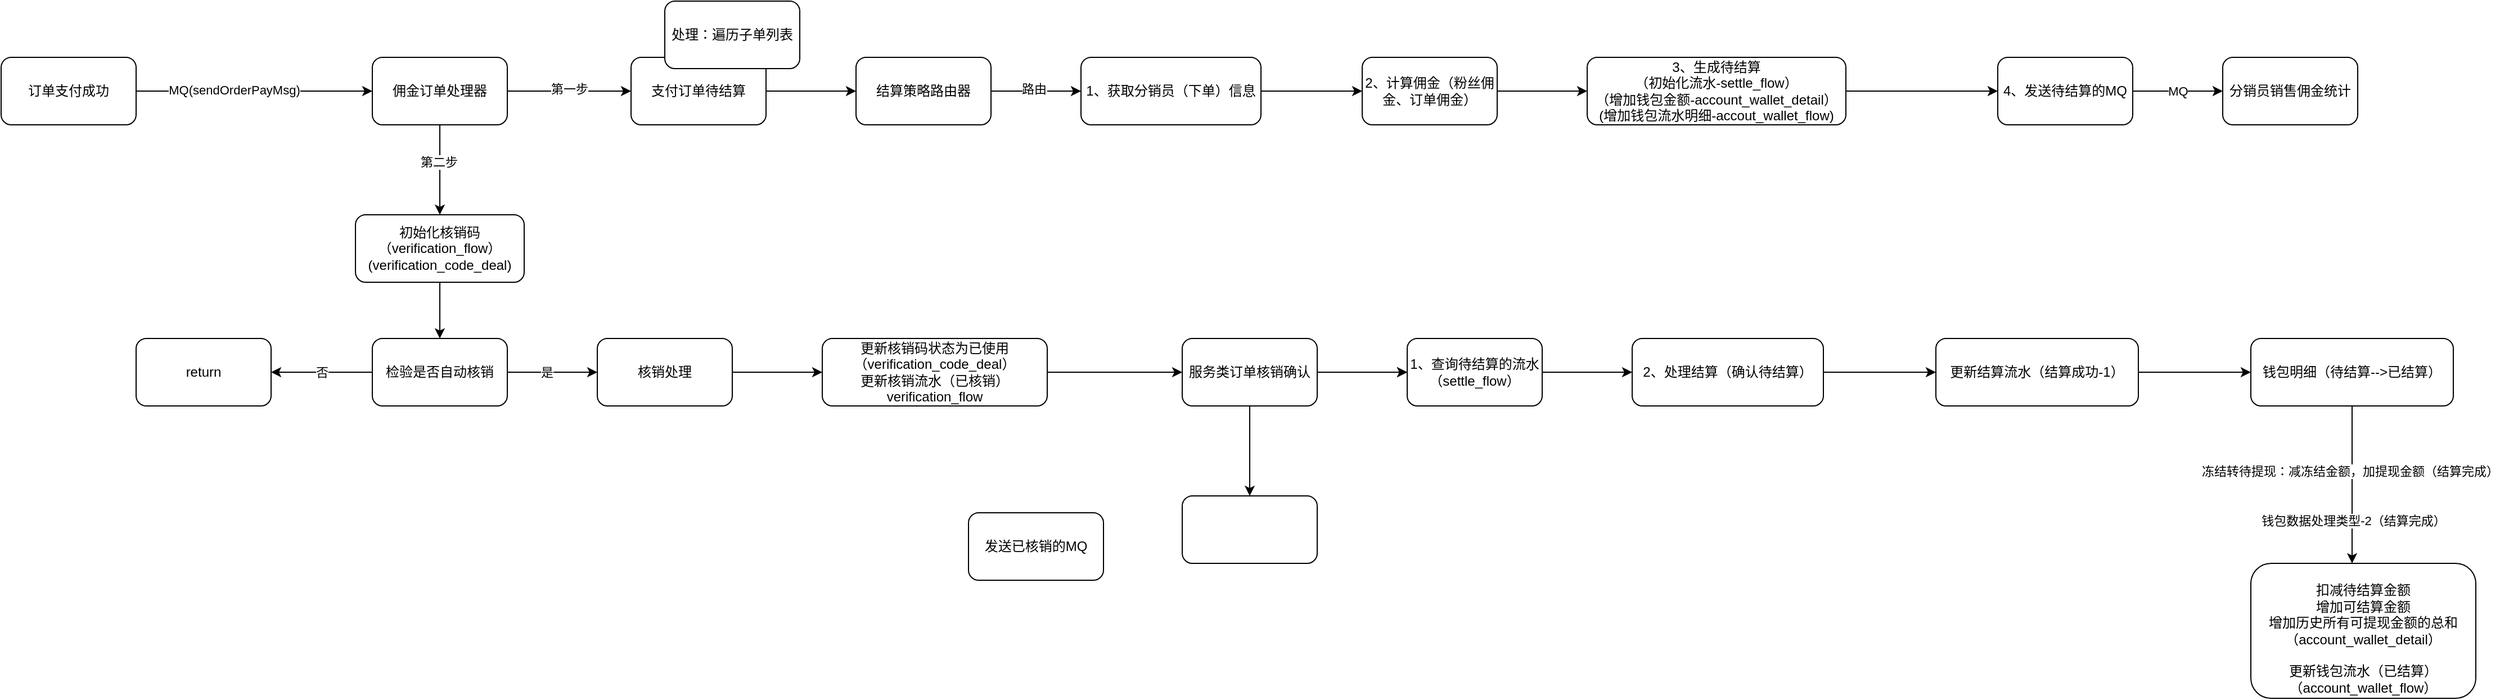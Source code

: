 <mxfile version="21.3.8" type="github">
  <diagram name="第 1 页" id="Z4RBe-SQfW811qbfvmhl">
    <mxGraphModel dx="2120" dy="1369" grid="1" gridSize="10" guides="1" tooltips="1" connect="1" arrows="1" fold="1" page="1" pageScale="1" pageWidth="827" pageHeight="1169" math="0" shadow="0">
      <root>
        <mxCell id="0" />
        <mxCell id="1" parent="0" />
        <mxCell id="xFHxlQ2m4RehFQArKxRD-3" value="" style="edgeStyle=orthogonalEdgeStyle;rounded=0;orthogonalLoop=1;jettySize=auto;html=1;" edge="1" parent="1" source="xFHxlQ2m4RehFQArKxRD-1" target="xFHxlQ2m4RehFQArKxRD-2">
          <mxGeometry relative="1" as="geometry" />
        </mxCell>
        <mxCell id="xFHxlQ2m4RehFQArKxRD-4" value="MQ(sendOrderPayMsg)" style="edgeLabel;html=1;align=center;verticalAlign=middle;resizable=0;points=[];" vertex="1" connectable="0" parent="xFHxlQ2m4RehFQArKxRD-3">
          <mxGeometry x="-0.177" y="1" relative="1" as="geometry">
            <mxPoint as="offset" />
          </mxGeometry>
        </mxCell>
        <mxCell id="xFHxlQ2m4RehFQArKxRD-1" value="订单支付成功" style="rounded=1;whiteSpace=wrap;html=1;" vertex="1" parent="1">
          <mxGeometry x="70" y="120" width="120" height="60" as="geometry" />
        </mxCell>
        <mxCell id="xFHxlQ2m4RehFQArKxRD-6" value="" style="edgeStyle=orthogonalEdgeStyle;rounded=0;orthogonalLoop=1;jettySize=auto;html=1;" edge="1" parent="1" source="xFHxlQ2m4RehFQArKxRD-2" target="xFHxlQ2m4RehFQArKxRD-5">
          <mxGeometry relative="1" as="geometry" />
        </mxCell>
        <mxCell id="xFHxlQ2m4RehFQArKxRD-24" value="第一步" style="edgeLabel;html=1;align=center;verticalAlign=middle;resizable=0;points=[];" vertex="1" connectable="0" parent="xFHxlQ2m4RehFQArKxRD-6">
          <mxGeometry y="2" relative="1" as="geometry">
            <mxPoint as="offset" />
          </mxGeometry>
        </mxCell>
        <mxCell id="xFHxlQ2m4RehFQArKxRD-23" value="" style="edgeStyle=orthogonalEdgeStyle;rounded=0;orthogonalLoop=1;jettySize=auto;html=1;" edge="1" parent="1" source="xFHxlQ2m4RehFQArKxRD-2" target="xFHxlQ2m4RehFQArKxRD-22">
          <mxGeometry relative="1" as="geometry" />
        </mxCell>
        <mxCell id="xFHxlQ2m4RehFQArKxRD-25" value="第二步" style="edgeLabel;html=1;align=center;verticalAlign=middle;resizable=0;points=[];" vertex="1" connectable="0" parent="xFHxlQ2m4RehFQArKxRD-23">
          <mxGeometry x="-0.183" y="-1" relative="1" as="geometry">
            <mxPoint as="offset" />
          </mxGeometry>
        </mxCell>
        <mxCell id="xFHxlQ2m4RehFQArKxRD-2" value="佣金订单处理器" style="whiteSpace=wrap;html=1;rounded=1;" vertex="1" parent="1">
          <mxGeometry x="400" y="120" width="120" height="60" as="geometry" />
        </mxCell>
        <mxCell id="xFHxlQ2m4RehFQArKxRD-10" value="" style="edgeStyle=orthogonalEdgeStyle;rounded=0;orthogonalLoop=1;jettySize=auto;html=1;" edge="1" parent="1" source="xFHxlQ2m4RehFQArKxRD-5" target="xFHxlQ2m4RehFQArKxRD-9">
          <mxGeometry relative="1" as="geometry" />
        </mxCell>
        <mxCell id="xFHxlQ2m4RehFQArKxRD-5" value="支付订单待结算" style="whiteSpace=wrap;html=1;rounded=1;" vertex="1" parent="1">
          <mxGeometry x="630" y="120" width="120" height="60" as="geometry" />
        </mxCell>
        <mxCell id="xFHxlQ2m4RehFQArKxRD-8" value="处理：遍历子单列表" style="rounded=1;whiteSpace=wrap;html=1;" vertex="1" parent="1">
          <mxGeometry x="660" y="70" width="120" height="60" as="geometry" />
        </mxCell>
        <mxCell id="xFHxlQ2m4RehFQArKxRD-12" value="" style="edgeStyle=orthogonalEdgeStyle;rounded=0;orthogonalLoop=1;jettySize=auto;html=1;" edge="1" parent="1" source="xFHxlQ2m4RehFQArKxRD-9" target="xFHxlQ2m4RehFQArKxRD-11">
          <mxGeometry relative="1" as="geometry" />
        </mxCell>
        <mxCell id="xFHxlQ2m4RehFQArKxRD-13" value="路由" style="edgeLabel;html=1;align=center;verticalAlign=middle;resizable=0;points=[];" vertex="1" connectable="0" parent="xFHxlQ2m4RehFQArKxRD-12">
          <mxGeometry x="-0.054" y="2" relative="1" as="geometry">
            <mxPoint as="offset" />
          </mxGeometry>
        </mxCell>
        <mxCell id="xFHxlQ2m4RehFQArKxRD-9" value="结算策略路由器" style="whiteSpace=wrap;html=1;rounded=1;" vertex="1" parent="1">
          <mxGeometry x="830" y="120" width="120" height="60" as="geometry" />
        </mxCell>
        <mxCell id="xFHxlQ2m4RehFQArKxRD-15" value="" style="edgeStyle=orthogonalEdgeStyle;rounded=0;orthogonalLoop=1;jettySize=auto;html=1;" edge="1" parent="1" source="xFHxlQ2m4RehFQArKxRD-11" target="xFHxlQ2m4RehFQArKxRD-14">
          <mxGeometry relative="1" as="geometry" />
        </mxCell>
        <mxCell id="xFHxlQ2m4RehFQArKxRD-11" value="1、获取分销员（下单）信息" style="whiteSpace=wrap;html=1;rounded=1;" vertex="1" parent="1">
          <mxGeometry x="1030" y="120" width="160" height="60" as="geometry" />
        </mxCell>
        <mxCell id="xFHxlQ2m4RehFQArKxRD-17" value="" style="edgeStyle=orthogonalEdgeStyle;rounded=0;orthogonalLoop=1;jettySize=auto;html=1;" edge="1" parent="1" source="xFHxlQ2m4RehFQArKxRD-14" target="xFHxlQ2m4RehFQArKxRD-16">
          <mxGeometry relative="1" as="geometry" />
        </mxCell>
        <mxCell id="xFHxlQ2m4RehFQArKxRD-14" value="2、计算佣金（粉丝佣金、订单佣金）" style="whiteSpace=wrap;html=1;rounded=1;" vertex="1" parent="1">
          <mxGeometry x="1280" y="120" width="120" height="60" as="geometry" />
        </mxCell>
        <mxCell id="xFHxlQ2m4RehFQArKxRD-19" value="" style="edgeStyle=orthogonalEdgeStyle;rounded=0;orthogonalLoop=1;jettySize=auto;html=1;" edge="1" parent="1" source="xFHxlQ2m4RehFQArKxRD-16" target="xFHxlQ2m4RehFQArKxRD-18">
          <mxGeometry relative="1" as="geometry" />
        </mxCell>
        <mxCell id="xFHxlQ2m4RehFQArKxRD-16" value="3、生成待结算&lt;br&gt;（初始化流水-settle_flow）&lt;br&gt;（增加钱包金额-account_wallet_detail）&lt;br&gt;(增加钱包流水明细-accout_wallet_flow)" style="whiteSpace=wrap;html=1;rounded=1;" vertex="1" parent="1">
          <mxGeometry x="1480" y="120" width="230" height="60" as="geometry" />
        </mxCell>
        <mxCell id="xFHxlQ2m4RehFQArKxRD-21" value="MQ" style="edgeStyle=orthogonalEdgeStyle;rounded=0;orthogonalLoop=1;jettySize=auto;html=1;" edge="1" parent="1" source="xFHxlQ2m4RehFQArKxRD-18" target="xFHxlQ2m4RehFQArKxRD-20">
          <mxGeometry relative="1" as="geometry" />
        </mxCell>
        <mxCell id="xFHxlQ2m4RehFQArKxRD-18" value="4、发送待结算的MQ" style="whiteSpace=wrap;html=1;rounded=1;" vertex="1" parent="1">
          <mxGeometry x="1845" y="120" width="120" height="60" as="geometry" />
        </mxCell>
        <mxCell id="xFHxlQ2m4RehFQArKxRD-20" value="分销员销售佣金统计" style="whiteSpace=wrap;html=1;rounded=1;" vertex="1" parent="1">
          <mxGeometry x="2045" y="120" width="120" height="60" as="geometry" />
        </mxCell>
        <mxCell id="xFHxlQ2m4RehFQArKxRD-27" value="" style="edgeStyle=orthogonalEdgeStyle;rounded=0;orthogonalLoop=1;jettySize=auto;html=1;" edge="1" parent="1" source="xFHxlQ2m4RehFQArKxRD-22" target="xFHxlQ2m4RehFQArKxRD-26">
          <mxGeometry relative="1" as="geometry" />
        </mxCell>
        <mxCell id="xFHxlQ2m4RehFQArKxRD-22" value="初始化核销码（verification_flow）&lt;br&gt;(verification_code_deal)" style="whiteSpace=wrap;html=1;rounded=1;" vertex="1" parent="1">
          <mxGeometry x="385" y="260" width="150" height="60" as="geometry" />
        </mxCell>
        <mxCell id="xFHxlQ2m4RehFQArKxRD-31" value="否" style="edgeStyle=orthogonalEdgeStyle;rounded=0;orthogonalLoop=1;jettySize=auto;html=1;" edge="1" parent="1" source="xFHxlQ2m4RehFQArKxRD-26" target="xFHxlQ2m4RehFQArKxRD-30">
          <mxGeometry relative="1" as="geometry" />
        </mxCell>
        <mxCell id="xFHxlQ2m4RehFQArKxRD-33" value="" style="edgeStyle=orthogonalEdgeStyle;rounded=0;orthogonalLoop=1;jettySize=auto;html=1;" edge="1" parent="1" source="xFHxlQ2m4RehFQArKxRD-26" target="xFHxlQ2m4RehFQArKxRD-32">
          <mxGeometry relative="1" as="geometry" />
        </mxCell>
        <mxCell id="xFHxlQ2m4RehFQArKxRD-34" value="是" style="edgeLabel;html=1;align=center;verticalAlign=middle;resizable=0;points=[];" vertex="1" connectable="0" parent="xFHxlQ2m4RehFQArKxRD-33">
          <mxGeometry x="-0.141" relative="1" as="geometry">
            <mxPoint as="offset" />
          </mxGeometry>
        </mxCell>
        <mxCell id="xFHxlQ2m4RehFQArKxRD-26" value="检验是否自动核销" style="whiteSpace=wrap;html=1;rounded=1;" vertex="1" parent="1">
          <mxGeometry x="400" y="370" width="120" height="60" as="geometry" />
        </mxCell>
        <mxCell id="xFHxlQ2m4RehFQArKxRD-30" value="return" style="whiteSpace=wrap;html=1;rounded=1;" vertex="1" parent="1">
          <mxGeometry x="190" y="370" width="120" height="60" as="geometry" />
        </mxCell>
        <mxCell id="xFHxlQ2m4RehFQArKxRD-36" value="" style="edgeStyle=orthogonalEdgeStyle;rounded=0;orthogonalLoop=1;jettySize=auto;html=1;" edge="1" parent="1" source="xFHxlQ2m4RehFQArKxRD-32" target="xFHxlQ2m4RehFQArKxRD-35">
          <mxGeometry relative="1" as="geometry" />
        </mxCell>
        <mxCell id="xFHxlQ2m4RehFQArKxRD-32" value="核销处理" style="whiteSpace=wrap;html=1;rounded=1;" vertex="1" parent="1">
          <mxGeometry x="600" y="370" width="120" height="60" as="geometry" />
        </mxCell>
        <mxCell id="xFHxlQ2m4RehFQArKxRD-40" value="" style="edgeStyle=orthogonalEdgeStyle;rounded=0;orthogonalLoop=1;jettySize=auto;html=1;" edge="1" parent="1" source="xFHxlQ2m4RehFQArKxRD-35" target="xFHxlQ2m4RehFQArKxRD-39">
          <mxGeometry relative="1" as="geometry" />
        </mxCell>
        <mxCell id="xFHxlQ2m4RehFQArKxRD-35" value="更新核销码状态为已使用（verification_code_deal）&lt;br&gt;更新核销流水（已核销）verification_flow" style="whiteSpace=wrap;html=1;rounded=1;" vertex="1" parent="1">
          <mxGeometry x="800" y="370" width="200" height="60" as="geometry" />
        </mxCell>
        <mxCell id="xFHxlQ2m4RehFQArKxRD-37" value="发送已核销的MQ" style="whiteSpace=wrap;html=1;rounded=1;" vertex="1" parent="1">
          <mxGeometry x="930" y="525" width="120" height="60" as="geometry" />
        </mxCell>
        <mxCell id="xFHxlQ2m4RehFQArKxRD-42" value="" style="edgeStyle=orthogonalEdgeStyle;rounded=0;orthogonalLoop=1;jettySize=auto;html=1;" edge="1" parent="1" source="xFHxlQ2m4RehFQArKxRD-39" target="xFHxlQ2m4RehFQArKxRD-41">
          <mxGeometry relative="1" as="geometry" />
        </mxCell>
        <mxCell id="xFHxlQ2m4RehFQArKxRD-58" value="" style="edgeStyle=orthogonalEdgeStyle;rounded=0;orthogonalLoop=1;jettySize=auto;html=1;" edge="1" parent="1" source="xFHxlQ2m4RehFQArKxRD-39" target="xFHxlQ2m4RehFQArKxRD-57">
          <mxGeometry relative="1" as="geometry" />
        </mxCell>
        <mxCell id="xFHxlQ2m4RehFQArKxRD-59" value="" style="edgeStyle=orthogonalEdgeStyle;rounded=0;orthogonalLoop=1;jettySize=auto;html=1;" edge="1" parent="1" source="xFHxlQ2m4RehFQArKxRD-39" target="xFHxlQ2m4RehFQArKxRD-41">
          <mxGeometry relative="1" as="geometry" />
        </mxCell>
        <mxCell id="xFHxlQ2m4RehFQArKxRD-39" value="服务类订单核销确认" style="whiteSpace=wrap;html=1;rounded=1;" vertex="1" parent="1">
          <mxGeometry x="1120" y="370" width="120" height="60" as="geometry" />
        </mxCell>
        <mxCell id="xFHxlQ2m4RehFQArKxRD-44" value="" style="edgeStyle=orthogonalEdgeStyle;rounded=0;orthogonalLoop=1;jettySize=auto;html=1;" edge="1" parent="1" source="xFHxlQ2m4RehFQArKxRD-41" target="xFHxlQ2m4RehFQArKxRD-43">
          <mxGeometry relative="1" as="geometry" />
        </mxCell>
        <mxCell id="xFHxlQ2m4RehFQArKxRD-41" value="1、查询待结算的流水（settle_flow）" style="whiteSpace=wrap;html=1;rounded=1;" vertex="1" parent="1">
          <mxGeometry x="1320" y="370" width="120" height="60" as="geometry" />
        </mxCell>
        <mxCell id="xFHxlQ2m4RehFQArKxRD-46" value="" style="edgeStyle=orthogonalEdgeStyle;rounded=0;orthogonalLoop=1;jettySize=auto;html=1;" edge="1" parent="1" source="xFHxlQ2m4RehFQArKxRD-43" target="xFHxlQ2m4RehFQArKxRD-45">
          <mxGeometry relative="1" as="geometry" />
        </mxCell>
        <mxCell id="xFHxlQ2m4RehFQArKxRD-43" value="2、处理结算（确认待结算）" style="whiteSpace=wrap;html=1;rounded=1;" vertex="1" parent="1">
          <mxGeometry x="1520" y="370" width="170" height="60" as="geometry" />
        </mxCell>
        <mxCell id="xFHxlQ2m4RehFQArKxRD-48" value="" style="edgeStyle=orthogonalEdgeStyle;rounded=0;orthogonalLoop=1;jettySize=auto;html=1;" edge="1" parent="1" source="xFHxlQ2m4RehFQArKxRD-45" target="xFHxlQ2m4RehFQArKxRD-47">
          <mxGeometry relative="1" as="geometry" />
        </mxCell>
        <mxCell id="xFHxlQ2m4RehFQArKxRD-45" value="更新结算流水（结算成功-1）" style="whiteSpace=wrap;html=1;rounded=1;" vertex="1" parent="1">
          <mxGeometry x="1790" y="370" width="180" height="60" as="geometry" />
        </mxCell>
        <mxCell id="xFHxlQ2m4RehFQArKxRD-50" value="" style="edgeStyle=orthogonalEdgeStyle;rounded=0;orthogonalLoop=1;jettySize=auto;html=1;" edge="1" parent="1" source="xFHxlQ2m4RehFQArKxRD-47" target="xFHxlQ2m4RehFQArKxRD-49">
          <mxGeometry relative="1" as="geometry">
            <Array as="points">
              <mxPoint x="2160" y="510" />
              <mxPoint x="2160" y="510" />
            </Array>
          </mxGeometry>
        </mxCell>
        <mxCell id="xFHxlQ2m4RehFQArKxRD-51" value="冻结转待提现：减冻结金额，加提现金额（结算完成）" style="edgeLabel;html=1;align=center;verticalAlign=middle;resizable=0;points=[];" vertex="1" connectable="0" parent="xFHxlQ2m4RehFQArKxRD-50">
          <mxGeometry x="-0.179" y="-2" relative="1" as="geometry">
            <mxPoint as="offset" />
          </mxGeometry>
        </mxCell>
        <mxCell id="xFHxlQ2m4RehFQArKxRD-52" value="钱包数据处理类型-2（结算完成）" style="edgeLabel;html=1;align=center;verticalAlign=middle;resizable=0;points=[];" vertex="1" connectable="0" parent="xFHxlQ2m4RehFQArKxRD-50">
          <mxGeometry x="0.453" y="1" relative="1" as="geometry">
            <mxPoint as="offset" />
          </mxGeometry>
        </mxCell>
        <mxCell id="xFHxlQ2m4RehFQArKxRD-47" value="钱包明细（待结算--&amp;gt;已结算）" style="whiteSpace=wrap;html=1;rounded=1;" vertex="1" parent="1">
          <mxGeometry x="2070" y="370" width="180" height="60" as="geometry" />
        </mxCell>
        <mxCell id="xFHxlQ2m4RehFQArKxRD-49" value="&lt;br&gt;扣减待结算金额&lt;br&gt;增加可结算金额&lt;br&gt;增加历史所有可提现金额的总和&lt;br&gt;（account_wallet_detail）&lt;br&gt;&lt;br&gt;更新钱包流水（已结算）&lt;br&gt;（account_wallet_flow）" style="whiteSpace=wrap;html=1;rounded=1;" vertex="1" parent="1">
          <mxGeometry x="2070" y="570" width="200" height="120" as="geometry" />
        </mxCell>
        <mxCell id="xFHxlQ2m4RehFQArKxRD-57" value="" style="whiteSpace=wrap;html=1;rounded=1;" vertex="1" parent="1">
          <mxGeometry x="1120" y="510" width="120" height="60" as="geometry" />
        </mxCell>
      </root>
    </mxGraphModel>
  </diagram>
</mxfile>
